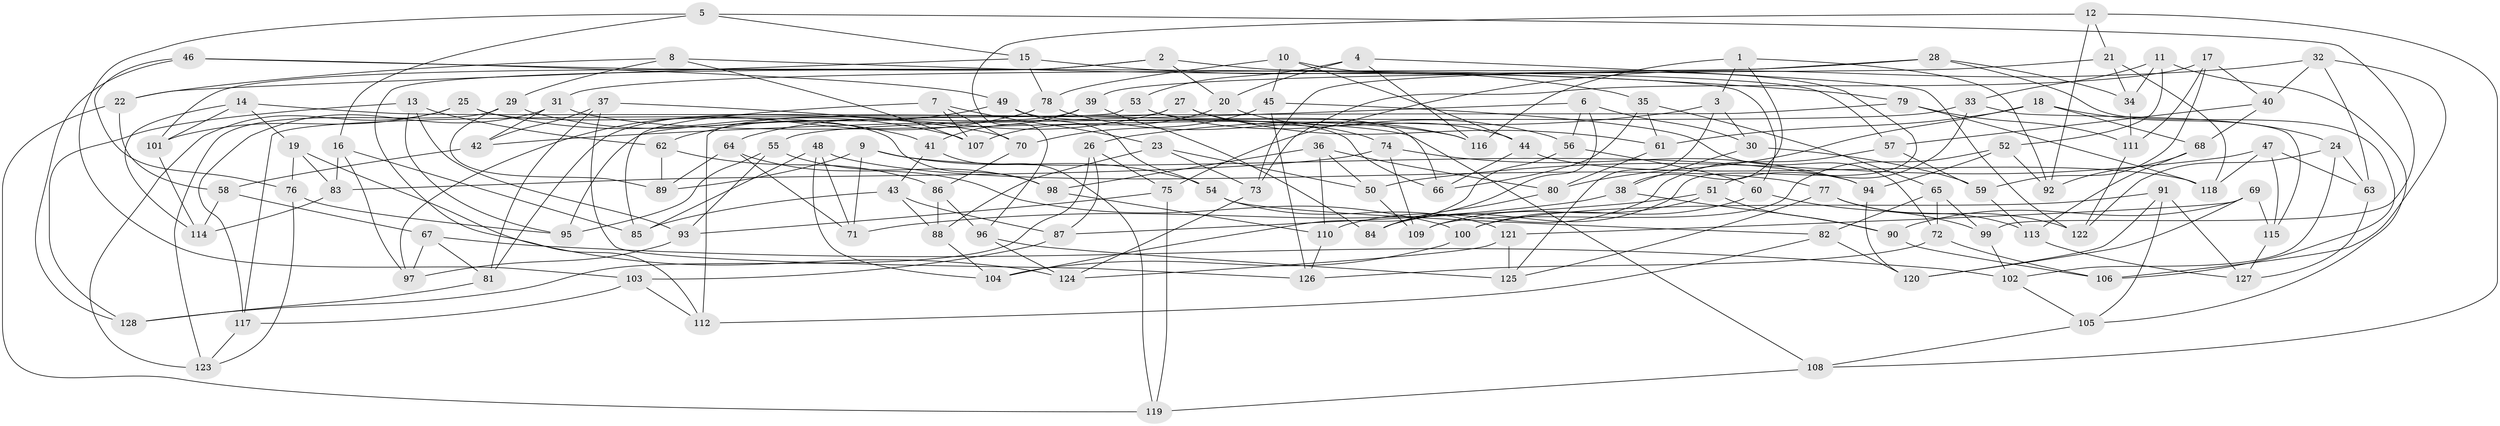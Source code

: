 // Generated by graph-tools (version 1.1) at 2025/03/03/09/25 03:03:03]
// undirected, 128 vertices, 256 edges
graph export_dot {
graph [start="1"]
  node [color=gray90,style=filled];
  1;
  2;
  3;
  4;
  5;
  6;
  7;
  8;
  9;
  10;
  11;
  12;
  13;
  14;
  15;
  16;
  17;
  18;
  19;
  20;
  21;
  22;
  23;
  24;
  25;
  26;
  27;
  28;
  29;
  30;
  31;
  32;
  33;
  34;
  35;
  36;
  37;
  38;
  39;
  40;
  41;
  42;
  43;
  44;
  45;
  46;
  47;
  48;
  49;
  50;
  51;
  52;
  53;
  54;
  55;
  56;
  57;
  58;
  59;
  60;
  61;
  62;
  63;
  64;
  65;
  66;
  67;
  68;
  69;
  70;
  71;
  72;
  73;
  74;
  75;
  76;
  77;
  78;
  79;
  80;
  81;
  82;
  83;
  84;
  85;
  86;
  87;
  88;
  89;
  90;
  91;
  92;
  93;
  94;
  95;
  96;
  97;
  98;
  99;
  100;
  101;
  102;
  103;
  104;
  105;
  106;
  107;
  108;
  109;
  110;
  111;
  112;
  113;
  114;
  115;
  116;
  117;
  118;
  119;
  120;
  121;
  122;
  123;
  124;
  125;
  126;
  127;
  128;
  1 -- 38;
  1 -- 3;
  1 -- 116;
  1 -- 92;
  2 -- 57;
  2 -- 112;
  2 -- 101;
  2 -- 20;
  3 -- 26;
  3 -- 125;
  3 -- 30;
  4 -- 116;
  4 -- 20;
  4 -- 122;
  4 -- 53;
  5 -- 16;
  5 -- 99;
  5 -- 15;
  5 -- 103;
  6 -- 84;
  6 -- 30;
  6 -- 42;
  6 -- 56;
  7 -- 85;
  7 -- 107;
  7 -- 23;
  7 -- 70;
  8 -- 107;
  8 -- 79;
  8 -- 29;
  8 -- 22;
  9 -- 94;
  9 -- 89;
  9 -- 54;
  9 -- 71;
  10 -- 45;
  10 -- 78;
  10 -- 84;
  10 -- 44;
  11 -- 33;
  11 -- 105;
  11 -- 34;
  11 -- 52;
  12 -- 108;
  12 -- 96;
  12 -- 92;
  12 -- 21;
  13 -- 95;
  13 -- 93;
  13 -- 128;
  13 -- 62;
  14 -- 101;
  14 -- 19;
  14 -- 114;
  14 -- 108;
  15 -- 22;
  15 -- 35;
  15 -- 78;
  16 -- 83;
  16 -- 85;
  16 -- 97;
  17 -- 73;
  17 -- 111;
  17 -- 59;
  17 -- 40;
  18 -- 24;
  18 -- 61;
  18 -- 80;
  18 -- 68;
  19 -- 76;
  19 -- 124;
  19 -- 83;
  20 -- 44;
  20 -- 107;
  21 -- 118;
  21 -- 39;
  21 -- 34;
  22 -- 58;
  22 -- 119;
  23 -- 73;
  23 -- 88;
  23 -- 50;
  24 -- 122;
  24 -- 102;
  24 -- 63;
  25 -- 98;
  25 -- 123;
  25 -- 107;
  25 -- 101;
  26 -- 87;
  26 -- 128;
  26 -- 75;
  27 -- 112;
  27 -- 61;
  27 -- 64;
  27 -- 74;
  28 -- 31;
  28 -- 73;
  28 -- 106;
  28 -- 34;
  29 -- 41;
  29 -- 123;
  29 -- 89;
  30 -- 59;
  30 -- 38;
  31 -- 117;
  31 -- 42;
  31 -- 116;
  32 -- 106;
  32 -- 63;
  32 -- 75;
  32 -- 40;
  33 -- 55;
  33 -- 115;
  33 -- 51;
  34 -- 111;
  35 -- 66;
  35 -- 61;
  35 -- 65;
  36 -- 110;
  36 -- 80;
  36 -- 98;
  36 -- 50;
  37 -- 42;
  37 -- 126;
  37 -- 70;
  37 -- 81;
  38 -- 90;
  38 -- 71;
  39 -- 81;
  39 -- 84;
  39 -- 41;
  40 -- 57;
  40 -- 68;
  41 -- 43;
  41 -- 119;
  42 -- 58;
  43 -- 87;
  43 -- 85;
  43 -- 88;
  44 -- 66;
  44 -- 118;
  45 -- 126;
  45 -- 72;
  45 -- 70;
  46 -- 60;
  46 -- 76;
  46 -- 49;
  46 -- 128;
  47 -- 63;
  47 -- 50;
  47 -- 118;
  47 -- 115;
  48 -- 71;
  48 -- 77;
  48 -- 85;
  48 -- 104;
  49 -- 62;
  49 -- 66;
  49 -- 54;
  50 -- 109;
  51 -- 109;
  51 -- 90;
  51 -- 87;
  52 -- 109;
  52 -- 94;
  52 -- 92;
  53 -- 66;
  53 -- 117;
  53 -- 56;
  54 -- 121;
  54 -- 82;
  55 -- 95;
  55 -- 98;
  55 -- 93;
  56 -- 104;
  56 -- 60;
  57 -- 59;
  57 -- 110;
  58 -- 67;
  58 -- 114;
  59 -- 113;
  60 -- 100;
  60 -- 99;
  61 -- 80;
  62 -- 86;
  62 -- 89;
  63 -- 127;
  64 -- 100;
  64 -- 89;
  64 -- 71;
  65 -- 82;
  65 -- 99;
  65 -- 72;
  67 -- 97;
  67 -- 102;
  67 -- 81;
  68 -- 92;
  68 -- 113;
  69 -- 90;
  69 -- 121;
  69 -- 115;
  69 -- 120;
  70 -- 86;
  72 -- 126;
  72 -- 106;
  73 -- 124;
  74 -- 83;
  74 -- 109;
  74 -- 94;
  75 -- 119;
  75 -- 93;
  76 -- 95;
  76 -- 123;
  77 -- 125;
  77 -- 113;
  77 -- 122;
  78 -- 116;
  78 -- 97;
  79 -- 111;
  79 -- 118;
  79 -- 95;
  80 -- 84;
  81 -- 128;
  82 -- 112;
  82 -- 120;
  83 -- 114;
  86 -- 96;
  86 -- 88;
  87 -- 103;
  88 -- 104;
  90 -- 106;
  91 -- 105;
  91 -- 120;
  91 -- 127;
  91 -- 100;
  93 -- 97;
  94 -- 120;
  96 -- 124;
  96 -- 125;
  98 -- 110;
  99 -- 102;
  100 -- 104;
  101 -- 114;
  102 -- 105;
  103 -- 112;
  103 -- 117;
  105 -- 108;
  108 -- 119;
  110 -- 126;
  111 -- 122;
  113 -- 127;
  115 -- 127;
  117 -- 123;
  121 -- 124;
  121 -- 125;
}
